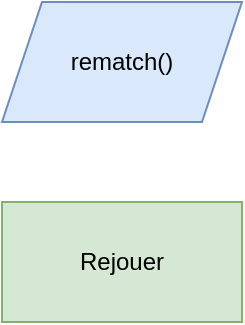 <mxfile version="13.10.0" type="embed">
    <diagram id="2Wb6GTKFx3FDYDbZK3IZ" name="Page-1">
        <mxGraphModel dx="733" dy="882" grid="1" gridSize="10" guides="1" tooltips="1" connect="1" arrows="1" fold="1" page="1" pageScale="1" pageWidth="827" pageHeight="1169" math="0" shadow="0">
            <root>
                <mxCell id="0"/>
                <mxCell id="1" parent="0"/>
                <mxCell id="2" value="Rejouer" style="rounded=0;whiteSpace=wrap;html=1;fillColor=#d5e8d4;strokeColor=#82b366;" vertex="1" parent="1">
                    <mxGeometry x="320" y="420" width="120" height="60" as="geometry"/>
                </mxCell>
                <mxCell id="3" value="rematch()" style="shape=parallelogram;perimeter=parallelogramPerimeter;whiteSpace=wrap;html=1;fixedSize=1;fillColor=#dae8fc;strokeColor=#6c8ebf;" vertex="1" parent="1">
                    <mxGeometry x="320" y="320" width="120" height="60" as="geometry"/>
                </mxCell>
            </root>
        </mxGraphModel>
    </diagram>
</mxfile>